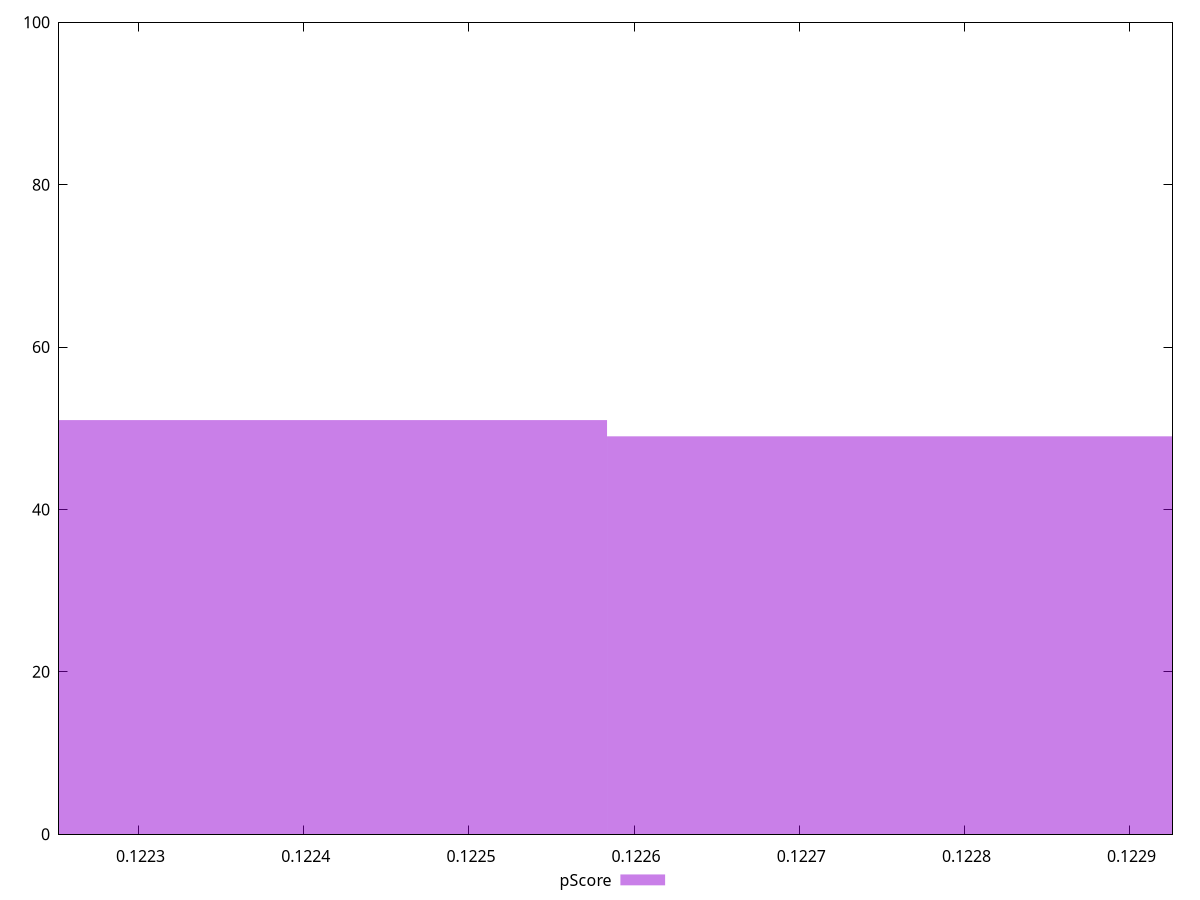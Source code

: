 reset

$pScore <<EOF
0.1228198274328136 49
0.12234744348114893 51
EOF

set key outside below
set boxwidth 0.0004723839516646677
set xrange [0.12225181154986708:0.12292600290182748]
set yrange [0:100]
set trange [0:100]
set style fill transparent solid 0.5 noborder
set terminal svg size 640, 490 enhanced background rgb 'white'
set output "report_00009_2021-02-08T22-37-41.559Z/uses-long-cache-ttl/samples/pages/pScore/histogram.svg"

plot $pScore title "pScore" with boxes

reset
